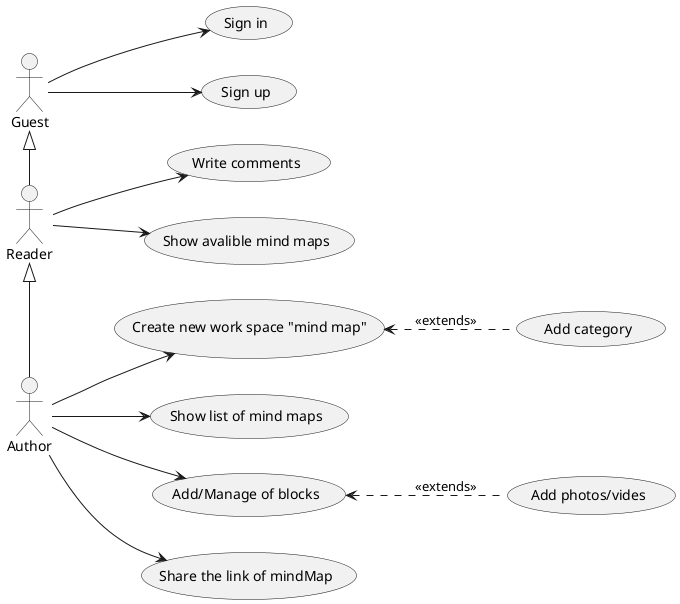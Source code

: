 @startuml usecase

left to right direction
actor "Author" as aut
actor "Reader" as rd
actor "Guest" as gt

gt <|- rd
rd <|- aut

aut --> (Create new work space "mind map")
(Create new work space "mind map") <.. (Add category) : <<extends>>
aut --> (Show list of mind maps)
aut --> (Add/Manage of blocks)
(Add/Manage of blocks) <..  (Add photos/vides): <<extends>>
aut --> (Share the link of mindMap)

rd --> (Write comments)
rd --> (Show avalible mind maps)

gt --> (Sign in)
gt --> (Sign up)

@enduml
